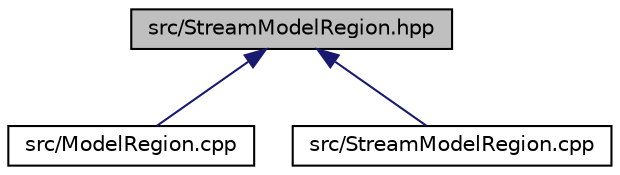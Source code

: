 digraph "src/StreamModelRegion.hpp"
{
 // LATEX_PDF_SIZE
  edge [fontname="Helvetica",fontsize="10",labelfontname="Helvetica",labelfontsize="10"];
  node [fontname="Helvetica",fontsize="10",shape=record];
  Node1 [label="src/StreamModelRegion.hpp",height=0.2,width=0.4,color="black", fillcolor="grey75", style="filled", fontcolor="black",tooltip=" "];
  Node1 -> Node2 [dir="back",color="midnightblue",fontsize="10",style="solid",fontname="Helvetica"];
  Node2 [label="src/ModelRegion.cpp",height=0.2,width=0.4,color="black", fillcolor="white", style="filled",URL="$_model_region_8cpp.html",tooltip=" "];
  Node1 -> Node3 [dir="back",color="midnightblue",fontsize="10",style="solid",fontname="Helvetica"];
  Node3 [label="src/StreamModelRegion.cpp",height=0.2,width=0.4,color="black", fillcolor="white", style="filled",URL="$_stream_model_region_8cpp.html",tooltip=" "];
}
